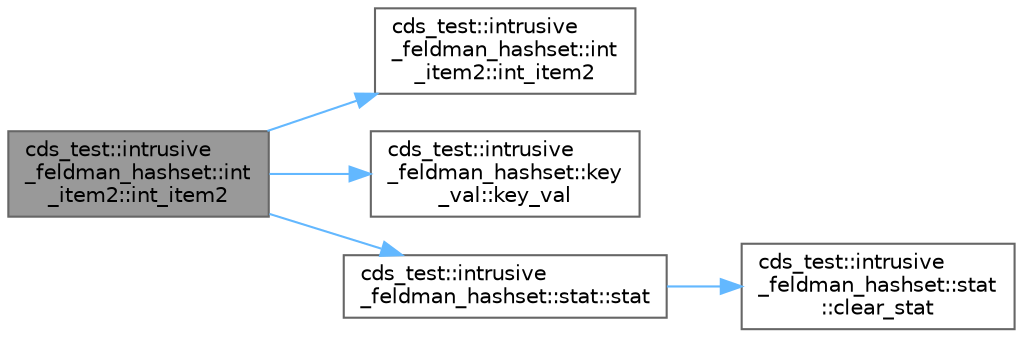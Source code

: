 digraph "cds_test::intrusive_feldman_hashset::int_item2::int_item2"
{
 // LATEX_PDF_SIZE
  bgcolor="transparent";
  edge [fontname=Helvetica,fontsize=10,labelfontname=Helvetica,labelfontsize=10];
  node [fontname=Helvetica,fontsize=10,shape=box,height=0.2,width=0.4];
  rankdir="LR";
  Node1 [id="Node000001",label="cds_test::intrusive\l_feldman_hashset::int\l_item2::int_item2",height=0.2,width=0.4,color="gray40", fillcolor="grey60", style="filled", fontcolor="black",tooltip=" "];
  Node1 -> Node2 [id="edge1_Node000001_Node000002",color="steelblue1",style="solid",tooltip=" "];
  Node2 [id="Node000002",label="cds_test::intrusive\l_feldman_hashset::int\l_item2::int_item2",height=0.2,width=0.4,color="grey40", fillcolor="white", style="filled",URL="$structcds__test_1_1intrusive__feldman__hashset_1_1int__item2.html#aff0927e6627e6a5cb0a284dfcb810424",tooltip=" "];
  Node1 -> Node3 [id="edge2_Node000001_Node000003",color="steelblue1",style="solid",tooltip=" "];
  Node3 [id="Node000003",label="cds_test::intrusive\l_feldman_hashset::key\l_val::key_val",height=0.2,width=0.4,color="grey40", fillcolor="white", style="filled",URL="$structcds__test_1_1intrusive__feldman__hashset_1_1key__val.html#a2c524949c81635121fbb3087cceeb77c",tooltip=" "];
  Node1 -> Node4 [id="edge3_Node000001_Node000004",color="steelblue1",style="solid",tooltip=" "];
  Node4 [id="Node000004",label="cds_test::intrusive\l_feldman_hashset::stat::stat",height=0.2,width=0.4,color="grey40", fillcolor="white", style="filled",URL="$structcds__test_1_1intrusive__feldman__hashset_1_1stat.html#ad601c51823221d92cfcb9f0af80a2f96",tooltip=" "];
  Node4 -> Node5 [id="edge4_Node000004_Node000005",color="steelblue1",style="solid",tooltip=" "];
  Node5 [id="Node000005",label="cds_test::intrusive\l_feldman_hashset::stat\l::clear_stat",height=0.2,width=0.4,color="grey40", fillcolor="white", style="filled",URL="$structcds__test_1_1intrusive__feldman__hashset_1_1stat.html#afc4b224b6a4ef9c70bd35cebeb5e8d88",tooltip=" "];
}
